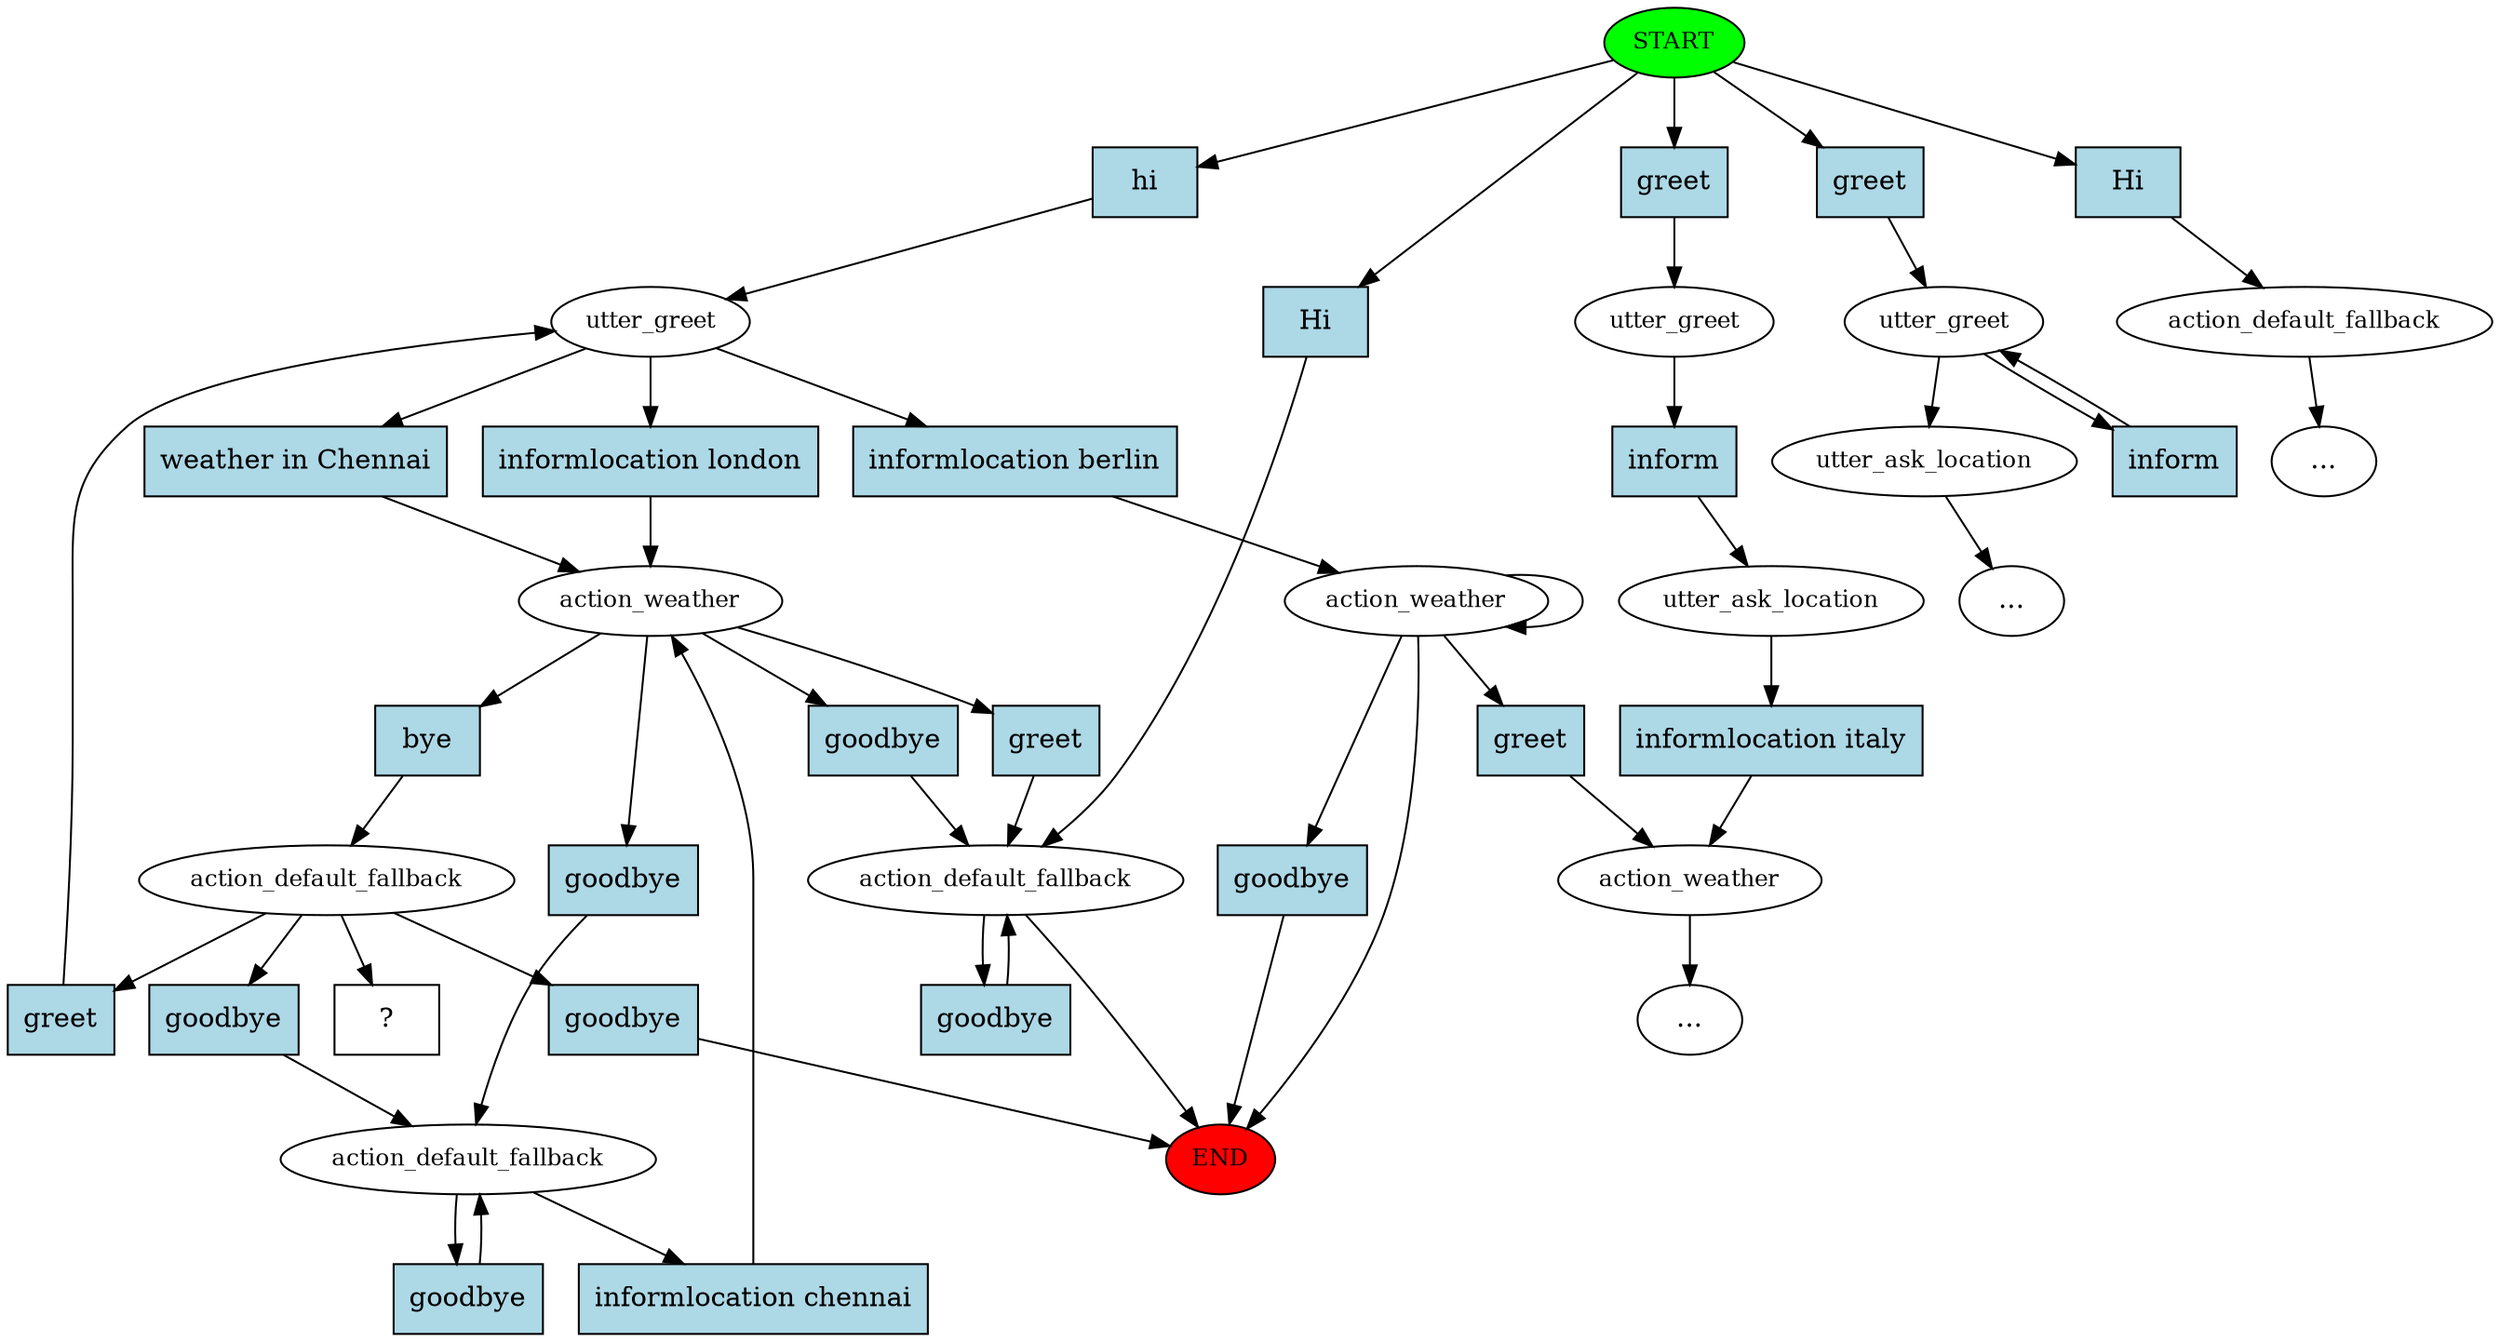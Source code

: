 digraph  {
0 [class="start active", fillcolor=green, fontsize=12, label=START, style=filled];
"-1" [class=end, fillcolor=red, fontsize=12, label=END, style=filled];
1 [class=active, fontsize=12, label=utter_greet];
2 [class=active, fontsize=12, label=action_weather];
3 [class="", fontsize=12, label=action_default_fallback];
13 [class="", fontsize=12, label=action_default_fallback];
23 [class=active, fontsize=12, label=action_default_fallback];
27 [class="", fontsize=12, label=utter_greet];
29 [class="", fontsize=12, label=utter_ask_location];
"-3" [class=ellipsis, label="..."];
30 [class="", fontsize=12, label=utter_greet];
31 [class="", fontsize=12, label=utter_ask_location];
32 [class="", fontsize=12, label=action_weather];
34 [class="", fontsize=12, label=action_weather];
"-5" [class=ellipsis, label="..."];
51 [class="", fontsize=12, label=action_default_fallback];
"-6" [class=ellipsis, label="..."];
61 [class="intent dashed active", label="  ?  ", shape=rect];
62 [class="intent active", fillcolor=lightblue, label=hi, shape=rect, style=filled];
63 [class=intent, fillcolor=lightblue, label=greet, shape=rect, style=filled];
64 [class=intent, fillcolor=lightblue, label=greet, shape=rect, style=filled];
65 [class=intent, fillcolor=lightblue, label=Hi, shape=rect, style=filled];
66 [class=intent, fillcolor=lightblue, label=Hi, shape=rect, style=filled];
67 [class=intent, fillcolor=lightblue, label="informlocation london", shape=rect, style=filled];
68 [class="intent active", fillcolor=lightblue, label="weather in Chennai", shape=rect, style=filled];
69 [class=intent, fillcolor=lightblue, label="informlocation berlin", shape=rect, style=filled];
70 [class=intent, fillcolor=lightblue, label=goodbye, shape=rect, style=filled];
71 [class=intent, fillcolor=lightblue, label=greet, shape=rect, style=filled];
72 [class=intent, fillcolor=lightblue, label=goodbye, shape=rect, style=filled];
73 [class="intent active", fillcolor=lightblue, label=bye, shape=rect, style=filled];
74 [class=intent, fillcolor=lightblue, label=goodbye, shape=rect, style=filled];
75 [class=intent, fillcolor=lightblue, label="informlocation chennai", shape=rect, style=filled];
76 [class=intent, fillcolor=lightblue, label=goodbye, shape=rect, style=filled];
77 [class=intent, fillcolor=lightblue, label=greet, shape=rect, style=filled];
78 [class=intent, fillcolor=lightblue, label=goodbye, shape=rect, style=filled];
79 [class=intent, fillcolor=lightblue, label=goodbye, shape=rect, style=filled];
80 [class=intent, fillcolor=lightblue, label=inform, shape=rect, style=filled];
81 [class=intent, fillcolor=lightblue, label=inform, shape=rect, style=filled];
82 [class=intent, fillcolor=lightblue, label="informlocation italy", shape=rect, style=filled];
83 [class=intent, fillcolor=lightblue, label=greet, shape=rect, style=filled];
84 [class=intent, fillcolor=lightblue, label=goodbye, shape=rect, style=filled];
0 -> 62  [class=active, key=0];
0 -> 63  [class="", key=0];
0 -> 64  [class="", key=0];
0 -> 65  [class="", key=0];
0 -> 66  [class="", key=0];
1 -> 67  [class="", key=0];
1 -> 68  [class=active, key=0];
1 -> 69  [class="", key=0];
2 -> 70  [class="", key=0];
2 -> 71  [class="", key=0];
2 -> 72  [class="", key=0];
2 -> 73  [class=active, key=0];
3 -> "-1"  [class="", key=NONE, label=""];
3 -> 74  [class="", key=0];
13 -> 75  [class="", key=0];
13 -> 76  [class="", key=0];
23 -> 61  [class=active, key=NONE, label=""];
23 -> 77  [class="", key=0];
23 -> 78  [class="", key=0];
23 -> 79  [class="", key=0];
27 -> 29  [class="", key=NONE, label=""];
27 -> 80  [class="", key=0];
29 -> "-3"  [class="", key=NONE, label=""];
30 -> 81  [class="", key=0];
31 -> 82  [class="", key=0];
32 -> "-5"  [class="", key=NONE, label=""];
34 -> 34  [class="", key=NONE, label=""];
34 -> "-1"  [class="", key=NONE, label=""];
34 -> 83  [class="", key=0];
34 -> 84  [class="", key=0];
51 -> "-6"  [class="", key=NONE, label=""];
62 -> 1  [class=active, key=0];
63 -> 27  [class="", key=0];
64 -> 30  [class="", key=0];
65 -> 51  [class="", key=0];
66 -> 3  [class="", key=0];
67 -> 2  [class="", key=0];
68 -> 2  [class=active, key=0];
69 -> 34  [class="", key=0];
70 -> 3  [class="", key=0];
71 -> 3  [class="", key=0];
72 -> 13  [class="", key=0];
73 -> 23  [class=active, key=0];
74 -> 3  [class="", key=0];
75 -> 2  [class="", key=0];
76 -> 13  [class="", key=0];
77 -> 1  [class="", key=0];
78 -> "-1"  [class="", key=0];
79 -> 13  [class="", key=0];
80 -> 27  [class="", key=0];
81 -> 31  [class="", key=0];
82 -> 32  [class="", key=0];
83 -> 32  [class="", key=0];
84 -> "-1"  [class="", key=0];
}
